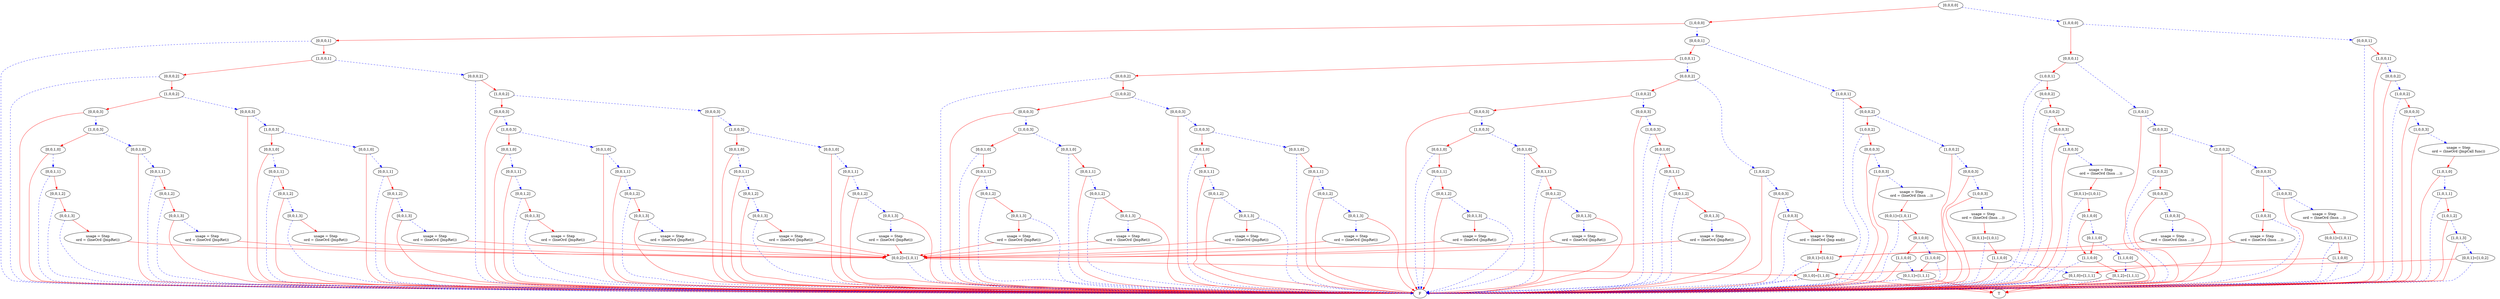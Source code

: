 digraph {
    1 [label=F];
    2 [label=T];
    3 [label="[0,1,0]=[1,1,0]"];
    4 [label="[0,0,2]=[1,0,1]"];
    5 [label="usage = Step\nord = (lineOrd (JmpRet))"];
    6 [label="[0,0,1,3]"];
    7 [label="[0,0,1,2]"];
    8 [label="[0,0,1,1]"];
    9 [label="[0,0,1,0]"];
    10 [label="usage = Step\nord = (lineOrd (JmpRet))"];
    11 [label="[0,0,1,3]"];
    12 [label="[0,0,1,2]"];
    13 [label="[0,0,1,1]"];
    14 [label="[0,0,1,0]"];
    15 [label="[1,0,0,3]"];
    16 [label="[0,0,0,3]"];
    17 [label="usage = Step\nord = (lineOrd (JmpRet))"];
    18 [label="[0,0,1,3]"];
    19 [label="[0,0,1,2]"];
    20 [label="[0,0,1,1]"];
    21 [label="[0,0,1,0]"];
    22 [label="usage = Step\nord = (lineOrd (JmpRet))"];
    23 [label="[0,0,1,3]"];
    24 [label="[0,0,1,2]"];
    25 [label="[0,0,1,1]"];
    26 [label="[0,0,1,0]"];
    27 [label="[1,0,0,3]"];
    28 [label="[0,0,0,3]"];
    29 [label="[1,0,0,2]"];
    30 [label="[0,0,0,2]"];
    31 [label="usage = Step\nord = (lineOrd (JmpRet))"];
    32 [label="[0,0,1,3]"];
    33 [label="[0,0,1,2]"];
    34 [label="[0,0,1,1]"];
    35 [label="[0,0,1,0]"];
    36 [label="usage = Step\nord = (lineOrd (JmpRet))"];
    37 [label="[0,0,1,3]"];
    38 [label="[0,0,1,2]"];
    39 [label="[0,0,1,1]"];
    40 [label="[0,0,1,0]"];
    41 [label="[1,0,0,3]"];
    42 [label="[0,0,0,3]"];
    43 [label="usage = Step\nord = (lineOrd (JmpRet))"];
    44 [label="[0,0,1,3]"];
    45 [label="[0,0,1,2]"];
    46 [label="[0,0,1,1]"];
    47 [label="[0,0,1,0]"];
    48 [label="usage = Step\nord = (lineOrd (JmpRet))"];
    49 [label="[0,0,1,3]"];
    50 [label="[0,0,1,2]"];
    51 [label="[0,0,1,1]"];
    52 [label="[0,0,1,0]"];
    53 [label="[1,0,0,3]"];
    54 [label="[0,0,0,3]"];
    55 [label="[1,0,0,2]"];
    56 [label="[0,0,0,2]"];
    57 [label="[1,0,0,1]"];
    58 [label="[0,0,0,1]"];
    59 [label="usage = Step\nord = (lineOrd (JmpRet))"];
    60 [label="[0,0,1,3]"];
    61 [label="[0,0,1,2]"];
    62 [label="[0,0,1,1]"];
    63 [label="[0,0,1,0]"];
    64 [label="usage = Step\nord = (lineOrd (JmpRet))"];
    65 [label="[0,0,1,3]"];
    66 [label="[0,0,1,2]"];
    67 [label="[0,0,1,1]"];
    68 [label="[0,0,1,0]"];
    69 [label="[1,0,0,3]"];
    70 [label="[0,0,0,3]"];
    71 [label="usage = Step\nord = (lineOrd (JmpRet))"];
    72 [label="[0,0,1,3]"];
    73 [label="[0,0,1,2]"];
    74 [label="[0,0,1,1]"];
    75 [label="[0,0,1,0]"];
    76 [label="usage = Step\nord = (lineOrd (JmpRet))"];
    77 [label="[0,0,1,3]"];
    78 [label="[0,0,1,2]"];
    79 [label="[0,0,1,1]"];
    80 [label="[0,0,1,0]"];
    81 [label="[1,0,0,3]"];
    82 [label="[0,0,0,3]"];
    83 [label="[1,0,0,2]"];
    84 [label="[0,0,0,2]"];
    85 [label="usage = Step\nord = (lineOrd (JmpRet))"];
    86 [label="[0,0,1,3]"];
    87 [label="[0,0,1,2]"];
    88 [label="[0,0,1,1]"];
    89 [label="[0,0,1,0]"];
    90 [label="usage = Step\nord = (lineOrd (JmpRet))"];
    91 [label="[0,0,1,3]"];
    92 [label="[0,0,1,2]"];
    93 [label="[0,0,1,1]"];
    94 [label="[0,0,1,0]"];
    95 [label="[1,0,0,3]"];
    96 [label="[0,0,0,3]"];
    97 [label="usage = Step\nord = (lineOrd (JmpRet))"];
    98 [label="[0,0,1,3]"];
    99 [label="[0,0,1,2]"];
    100 [label="[0,0,1,1]"];
    101 [label="[0,0,1,0]"];
    102 [label="[1,0,0,3]"];
    103 [label="[0,0,0,3]"];
    104 [label="[1,0,0,2]"];
    105 [label="[0,0,1]=[1,0,1]"];
    106 [label="usage = Step\nord = (lineOrd (Jmp end))"];
    107 [label="[1,0,0,3]"];
    108 [label="[0,0,0,3]"];
    109 [label="[1,0,0,2]"];
    110 [label="[0,0,0,2]"];
    111 [label="[1,0,0,1]"];
    112 [label="[0,1,1]=[1,1,1]"];
    113 [label="[1,1,0,0]"];
    114 [label="[1,1,0,0]"];
    115 [label="[0,1,0,0]"];
    116 [label="[0,0,1]=[1,0,1]"];
    117 [label="usage = Step\nord = (lineOrd (Insn ...))"];
    118 [label="[1,0,0,3]"];
    119 [label="[0,0,0,3]"];
    120 [label="[1,0,0,2]"];
    121 [label="[0,1,0]=[1,1,1]"];
    122 [label="[1,1,0,0]"];
    123 [label="[0,0,1]=[1,0,1]"];
    124 [label="usage = Step\nord = (lineOrd (Insn ...))"];
    125 [label="[1,0,0,3]"];
    126 [label="[0,0,0,3]"];
    127 [label="[1,0,0,2]"];
    128 [label="[0,0,0,2]"];
    129 [label="[1,0,0,1]"];
    130 [label="[0,0,0,1]"];
    131 [label="[1,0,0,0]"];
    132 [label="[0,1,2]=[1,1,1]"];
    133 [label="[1,1,0,0]"];
    134 [label="[1,1,0,0]"];
    135 [label="[0,1,1,0]"];
    136 [label="[0,1,0,0]"];
    137 [label="[0,0,1]=[1,0,1]"];
    138 [label="usage = Step\nord = (lineOrd (Insn ...))"];
    139 [label="[1,0,0,3]"];
    140 [label="[0,0,0,3]"];
    141 [label="[1,0,0,2]"];
    142 [label="[0,0,0,2]"];
    143 [label="[1,0,0,1]"];
    144 [label="usage = Step\nord = (lineOrd (Insn ...))"];
    145 [label="[1,0,0,3]"];
    146 [label="[0,0,0,3]"];
    147 [label="[1,0,0,2]"];
    148 [label="usage = Step\nord = (lineOrd (Insn ...))"];
    149 [label="[1,0,0,3]"];
    150 [label="[1,1,0,0]"];
    151 [label="[0,0,1]=[1,0,1]"];
    152 [label="usage = Step\nord = (lineOrd (Insn ...))"];
    153 [label="[1,0,0,3]"];
    154 [label="[0,0,0,3]"];
    155 [label="[1,0,0,2]"];
    156 [label="[0,0,0,2]"];
    157 [label="[1,0,0,1]"];
    158 [label="[0,0,0,1]"];
    159 [label="[0,0,1]=[1,0,2]"];
    160 [label="[1,0,1,3]"];
    161 [label="[1,0,1,2]"];
    162 [label="[1,0,1,1]"];
    163 [label="[1,0,1,0]"];
    164 [label="usage = Step\nord = (lineOrd (JmpCall func))"];
    165 [label="[1,0,0,3]"];
    166 [label="[0,0,0,3]"];
    167 [label="[1,0,0,2]"];
    168 [label="[0,0,0,2]"];
    169 [label="[1,0,0,1]"];
    170 [label="[0,0,0,1]"];
    171 [label="[1,0,0,0]"];
    172 [label="[0,0,0,0]"];
    3 -> 1 [style=dashed
           ,color=blue];
    3 -> 2 [color=red];
    4 -> 3 [color=red];
    4 -> 1 [style=dashed
           ,color=blue];
    5 -> 4 [color=red];
    6 -> 5 [color=red];
    6 -> 1 [style=dashed
           ,color=blue];
    7 -> 6 [color=red];
    7 -> 1 [style=dashed
           ,color=blue];
    8 -> 7 [color=red];
    8 -> 1 [style=dashed
           ,color=blue];
    9 -> 8 [style=dashed
           ,color=blue];
    9 -> 1 [color=red];
    10 -> 4 [color=red];
    11 -> 10 [style=dashed
             ,color=blue];
    11 -> 1 [color=red];
    12 -> 11 [color=red];
    12 -> 1 [style=dashed
            ,color=blue];
    13 -> 12 [color=red];
    13 -> 1 [style=dashed
            ,color=blue];
    14 -> 13 [style=dashed
             ,color=blue];
    14 -> 1 [color=red];
    15 -> 9 [color=red];
    15 -> 14 [style=dashed
             ,color=blue];
    16 -> 15 [style=dashed
             ,color=blue];
    16 -> 1 [color=red];
    17 -> 4 [color=red];
    18 -> 17 [color=red];
    18 -> 1 [style=dashed
            ,color=blue];
    19 -> 18 [style=dashed
             ,color=blue];
    19 -> 1 [color=red];
    20 -> 19 [color=red];
    20 -> 1 [style=dashed
            ,color=blue];
    21 -> 20 [style=dashed
             ,color=blue];
    21 -> 1 [color=red];
    22 -> 4 [color=red];
    23 -> 22 [style=dashed
             ,color=blue];
    23 -> 1 [color=red];
    24 -> 23 [style=dashed
             ,color=blue];
    24 -> 1 [color=red];
    25 -> 24 [color=red];
    25 -> 1 [style=dashed
            ,color=blue];
    26 -> 25 [style=dashed
             ,color=blue];
    26 -> 1 [color=red];
    27 -> 21 [color=red];
    27 -> 26 [style=dashed
             ,color=blue];
    28 -> 27 [style=dashed
             ,color=blue];
    28 -> 1 [color=red];
    29 -> 16 [color=red];
    29 -> 28 [style=dashed
             ,color=blue];
    30 -> 29 [color=red];
    30 -> 1 [style=dashed
            ,color=blue];
    31 -> 4 [color=red];
    32 -> 31 [color=red];
    32 -> 1 [style=dashed
            ,color=blue];
    33 -> 32 [color=red];
    33 -> 1 [style=dashed
            ,color=blue];
    34 -> 33 [style=dashed
             ,color=blue];
    34 -> 1 [color=red];
    35 -> 34 [style=dashed
             ,color=blue];
    35 -> 1 [color=red];
    36 -> 4 [color=red];
    37 -> 36 [style=dashed
             ,color=blue];
    37 -> 1 [color=red];
    38 -> 37 [color=red];
    38 -> 1 [style=dashed
            ,color=blue];
    39 -> 38 [style=dashed
             ,color=blue];
    39 -> 1 [color=red];
    40 -> 39 [style=dashed
             ,color=blue];
    40 -> 1 [color=red];
    41 -> 35 [color=red];
    41 -> 40 [style=dashed
             ,color=blue];
    42 -> 41 [style=dashed
             ,color=blue];
    42 -> 1 [color=red];
    43 -> 4 [color=red];
    44 -> 43 [color=red];
    44 -> 1 [style=dashed
            ,color=blue];
    45 -> 44 [style=dashed
             ,color=blue];
    45 -> 1 [color=red];
    46 -> 45 [style=dashed
             ,color=blue];
    46 -> 1 [color=red];
    47 -> 46 [style=dashed
             ,color=blue];
    47 -> 1 [color=red];
    48 -> 4 [color=red];
    49 -> 48 [style=dashed
             ,color=blue];
    49 -> 1 [color=red];
    50 -> 49 [style=dashed
             ,color=blue];
    50 -> 1 [color=red];
    51 -> 50 [style=dashed
             ,color=blue];
    51 -> 1 [color=red];
    52 -> 51 [style=dashed
             ,color=blue];
    52 -> 1 [color=red];
    53 -> 47 [color=red];
    53 -> 52 [style=dashed
             ,color=blue];
    54 -> 53 [style=dashed
             ,color=blue];
    54 -> 1 [color=red];
    55 -> 42 [color=red];
    55 -> 54 [style=dashed
             ,color=blue];
    56 -> 55 [color=red];
    56 -> 1 [style=dashed
            ,color=blue];
    57 -> 30 [color=red];
    57 -> 56 [style=dashed
             ,color=blue];
    58 -> 57 [color=red];
    58 -> 1 [style=dashed
            ,color=blue];
    59 -> 4 [color=red];
    60 -> 59 [color=red];
    60 -> 1 [style=dashed
            ,color=blue];
    61 -> 60 [color=red];
    61 -> 1 [style=dashed
            ,color=blue];
    62 -> 61 [style=dashed
             ,color=blue];
    62 -> 1 [color=red];
    63 -> 62 [color=red];
    63 -> 1 [style=dashed
            ,color=blue];
    64 -> 4 [color=red];
    65 -> 64 [style=dashed
             ,color=blue];
    65 -> 1 [color=red];
    66 -> 65 [color=red];
    66 -> 1 [style=dashed
            ,color=blue];
    67 -> 66 [style=dashed
             ,color=blue];
    67 -> 1 [color=red];
    68 -> 67 [color=red];
    68 -> 1 [style=dashed
            ,color=blue];
    69 -> 63 [color=red];
    69 -> 68 [style=dashed
             ,color=blue];
    70 -> 69 [style=dashed
             ,color=blue];
    70 -> 1 [color=red];
    71 -> 4 [color=red];
    72 -> 71 [color=red];
    72 -> 1 [style=dashed
            ,color=blue];
    73 -> 72 [style=dashed
             ,color=blue];
    73 -> 1 [color=red];
    74 -> 73 [style=dashed
             ,color=blue];
    74 -> 1 [color=red];
    75 -> 74 [color=red];
    75 -> 1 [style=dashed
            ,color=blue];
    76 -> 4 [color=red];
    77 -> 76 [style=dashed
             ,color=blue];
    77 -> 1 [color=red];
    78 -> 77 [style=dashed
             ,color=blue];
    78 -> 1 [color=red];
    79 -> 78 [style=dashed
             ,color=blue];
    79 -> 1 [color=red];
    80 -> 79 [color=red];
    80 -> 1 [style=dashed
            ,color=blue];
    81 -> 75 [color=red];
    81 -> 80 [style=dashed
             ,color=blue];
    82 -> 81 [style=dashed
             ,color=blue];
    82 -> 1 [color=red];
    83 -> 70 [color=red];
    83 -> 82 [style=dashed
             ,color=blue];
    84 -> 83 [color=red];
    84 -> 1 [style=dashed
            ,color=blue];
    85 -> 4 [color=red];
    86 -> 85 [color=red];
    86 -> 1 [style=dashed
            ,color=blue];
    87 -> 86 [style=dashed
             ,color=blue];
    87 -> 1 [color=red];
    88 -> 87 [color=red];
    88 -> 1 [style=dashed
            ,color=blue];
    89 -> 88 [color=red];
    89 -> 1 [style=dashed
            ,color=blue];
    90 -> 4 [color=red];
    91 -> 90 [style=dashed
             ,color=blue];
    91 -> 1 [color=red];
    92 -> 91 [style=dashed
             ,color=blue];
    92 -> 1 [color=red];
    93 -> 92 [color=red];
    93 -> 1 [style=dashed
            ,color=blue];
    94 -> 93 [color=red];
    94 -> 1 [style=dashed
            ,color=blue];
    95 -> 89 [color=red];
    95 -> 94 [style=dashed
             ,color=blue];
    96 -> 95 [style=dashed
             ,color=blue];
    96 -> 1 [color=red];
    97 -> 4 [color=red];
    98 -> 97 [style=dashed
             ,color=blue];
    98 -> 1 [color=red];
    99 -> 98 [color=red];
    99 -> 1 [style=dashed
            ,color=blue];
    100 -> 99 [color=red];
    100 -> 1 [style=dashed
             ,color=blue];
    101 -> 100 [color=red];
    101 -> 1 [style=dashed
             ,color=blue];
    102 -> 101 [color=red];
    102 -> 1 [style=dashed
             ,color=blue];
    103 -> 102 [style=dashed
               ,color=blue];
    103 -> 1 [color=red];
    104 -> 96 [color=red];
    104 -> 103 [style=dashed
               ,color=blue];
    105 -> 3 [color=red];
    105 -> 1 [style=dashed
             ,color=blue];
    106 -> 105 [color=red];
    107 -> 106 [color=red];
    107 -> 1 [style=dashed
             ,color=blue];
    108 -> 107 [style=dashed
               ,color=blue];
    108 -> 1 [color=red];
    109 -> 108 [style=dashed
               ,color=blue];
    109 -> 1 [color=red];
    110 -> 104 [color=red];
    110 -> 109 [style=dashed
               ,color=blue];
    111 -> 84 [color=red];
    111 -> 110 [style=dashed
               ,color=blue];
    112 -> 1 [style=dashed
             ,color=blue];
    112 -> 2 [color=red];
    113 -> 112 [style=dashed
               ,color=blue];
    113 -> 1 [color=red];
    114 -> 112 [color=red];
    114 -> 1 [style=dashed
             ,color=blue];
    115 -> 113 [color=red];
    115 -> 114 [style=dashed
               ,color=blue];
    116 -> 115 [color=red];
    116 -> 1 [style=dashed
             ,color=blue];
    117 -> 116 [color=red];
    118 -> 117 [style=dashed
               ,color=blue];
    118 -> 1 [color=red];
    119 -> 118 [style=dashed
               ,color=blue];
    119 -> 1 [color=red];
    120 -> 119 [color=red];
    120 -> 1 [style=dashed
             ,color=blue];
    121 -> 1 [style=dashed
             ,color=blue];
    121 -> 2 [color=red];
    122 -> 121 [style=dashed
               ,color=blue];
    122 -> 1 [color=red];
    123 -> 122 [color=red];
    123 -> 1 [style=dashed
             ,color=blue];
    124 -> 123 [color=red];
    125 -> 124 [style=dashed
               ,color=blue];
    125 -> 1 [color=red];
    126 -> 125 [style=dashed
               ,color=blue];
    126 -> 1 [color=red];
    127 -> 126 [style=dashed
               ,color=blue];
    127 -> 1 [color=red];
    128 -> 120 [color=red];
    128 -> 127 [style=dashed
               ,color=blue];
    129 -> 128 [color=red];
    129 -> 1 [style=dashed
             ,color=blue];
    130 -> 111 [color=red];
    130 -> 129 [style=dashed
               ,color=blue];
    131 -> 58 [color=red];
    131 -> 130 [style=dashed
               ,color=blue];
    132 -> 1 [style=dashed
             ,color=blue];
    132 -> 2 [color=red];
    133 -> 132 [color=red];
    133 -> 1 [style=dashed
             ,color=blue];
    134 -> 132 [style=dashed
               ,color=blue];
    134 -> 1 [color=red];
    135 -> 133 [color=red];
    135 -> 134 [style=dashed
               ,color=blue];
    136 -> 133 [color=red];
    136 -> 135 [style=dashed
               ,color=blue];
    137 -> 136 [color=red];
    137 -> 1 [style=dashed
             ,color=blue];
    138 -> 137 [color=red];
    139 -> 138 [style=dashed
               ,color=blue];
    139 -> 1 [color=red];
    140 -> 139 [style=dashed
               ,color=blue];
    140 -> 1 [color=red];
    141 -> 140 [color=red];
    141 -> 1 [style=dashed
             ,color=blue];
    142 -> 141 [color=red];
    142 -> 1 [style=dashed
             ,color=blue];
    143 -> 142 [color=red];
    143 -> 1 [style=dashed
             ,color=blue];
    144 -> 105 [color=red];
    145 -> 144 [style=dashed
               ,color=blue];
    145 -> 1 [color=red];
    146 -> 145 [style=dashed
               ,color=blue];
    146 -> 1 [color=red];
    147 -> 146 [color=red];
    147 -> 1 [style=dashed
             ,color=blue];
    148 -> 105 [color=red];
    149 -> 148 [color=red];
    149 -> 1 [style=dashed
             ,color=blue];
    150 -> 121 [color=red];
    150 -> 1 [style=dashed
             ,color=blue];
    151 -> 150 [color=red];
    151 -> 1 [style=dashed
             ,color=blue];
    152 -> 151 [color=red];
    153 -> 152 [style=dashed
               ,color=blue];
    153 -> 1 [color=red];
    154 -> 149 [color=red];
    154 -> 153 [style=dashed
               ,color=blue];
    155 -> 154 [style=dashed
               ,color=blue];
    155 -> 1 [color=red];
    156 -> 147 [color=red];
    156 -> 155 [style=dashed
               ,color=blue];
    157 -> 156 [style=dashed
               ,color=blue];
    157 -> 1 [color=red];
    158 -> 143 [color=red];
    158 -> 157 [style=dashed
               ,color=blue];
    159 -> 3 [color=red];
    159 -> 1 [style=dashed
             ,color=blue];
    160 -> 159 [style=dashed
               ,color=blue];
    160 -> 1 [color=red];
    161 -> 160 [style=dashed
               ,color=blue];
    161 -> 1 [color=red];
    162 -> 161 [color=red];
    162 -> 1 [style=dashed
             ,color=blue];
    163 -> 162 [style=dashed
               ,color=blue];
    163 -> 1 [color=red];
    164 -> 163 [color=red];
    165 -> 164 [style=dashed
               ,color=blue];
    165 -> 1 [color=red];
    166 -> 165 [style=dashed
               ,color=blue];
    166 -> 1 [color=red];
    167 -> 166 [color=red];
    167 -> 1 [style=dashed
             ,color=blue];
    168 -> 167 [style=dashed
               ,color=blue];
    168 -> 1 [color=red];
    169 -> 168 [style=dashed
               ,color=blue];
    169 -> 1 [color=red];
    170 -> 169 [color=red];
    170 -> 1 [style=dashed
             ,color=blue];
    171 -> 158 [color=red];
    171 -> 170 [style=dashed
               ,color=blue];
    172 -> 131 [color=red];
    172 -> 171 [style=dashed
               ,color=blue];
}